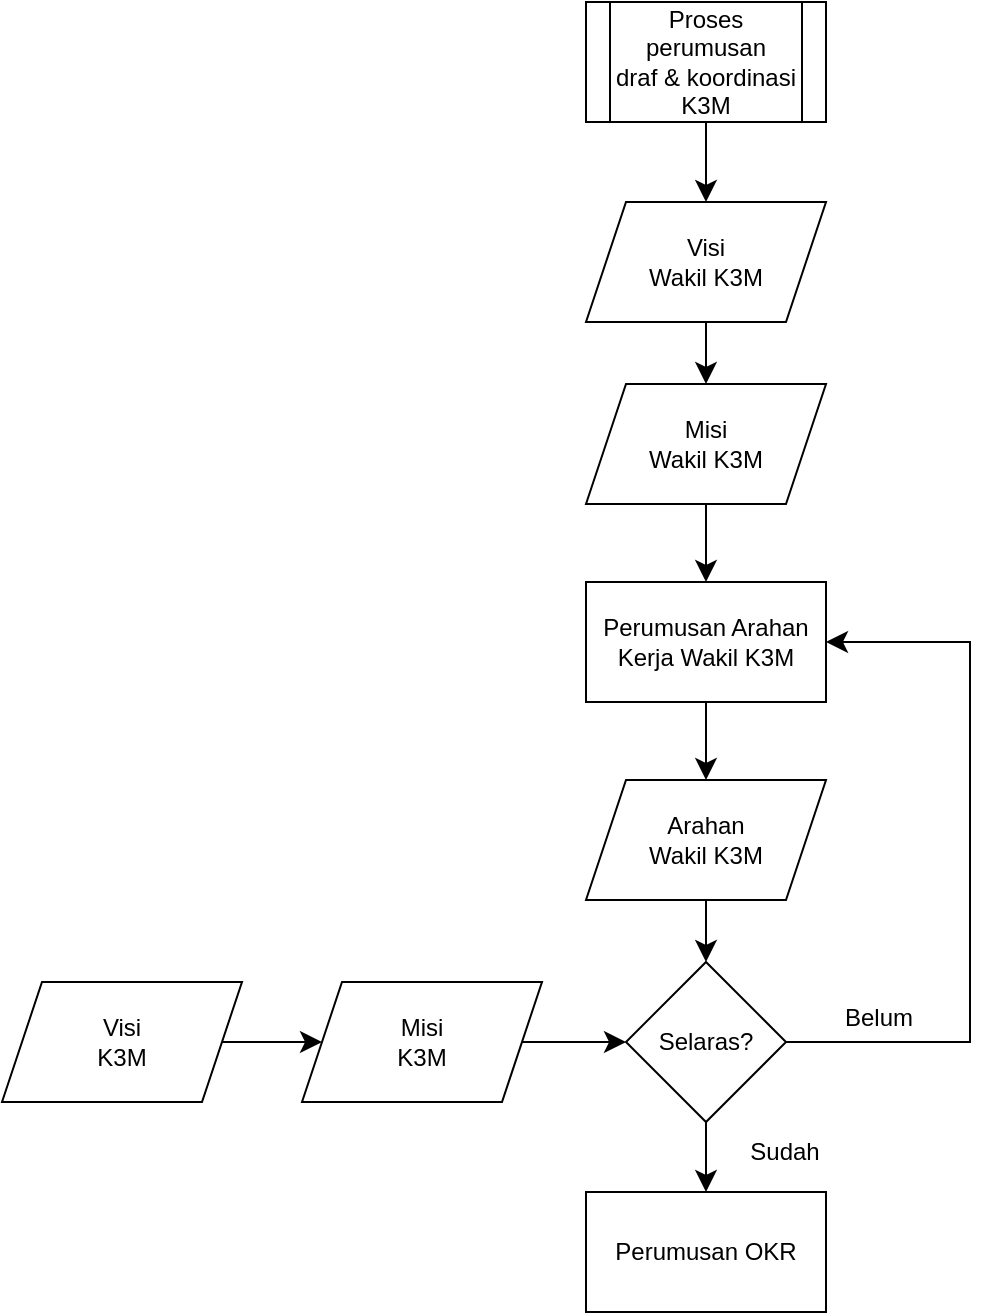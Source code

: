 <mxfile version="28.0.4" pages="2">
  <diagram name="Page-1" id="xbzbJ-3UCTDelYxSZl1v">
    <mxGraphModel dx="1626" dy="1081" grid="0" gridSize="10" guides="1" tooltips="1" connect="1" arrows="1" fold="1" page="0" pageScale="1" pageWidth="850" pageHeight="1100" math="0" shadow="0">
      <root>
        <mxCell id="0" />
        <mxCell id="1" parent="0" />
        <mxCell id="dG16Mn7EQhKd0ABuNoU0-9" style="edgeStyle=none;curved=1;rounded=0;orthogonalLoop=1;jettySize=auto;html=1;entryX=0.5;entryY=0;entryDx=0;entryDy=0;fontSize=12;startSize=8;endSize=8;" edge="1" parent="1" source="dG16Mn7EQhKd0ABuNoU0-7" target="dG16Mn7EQhKd0ABuNoU0-8">
          <mxGeometry relative="1" as="geometry" />
        </mxCell>
        <mxCell id="dG16Mn7EQhKd0ABuNoU0-7" value="Visi&lt;div&gt;Wakil K3M&lt;/div&gt;" style="shape=parallelogram;perimeter=parallelogramPerimeter;whiteSpace=wrap;html=1;fixedSize=1;" vertex="1" parent="1">
          <mxGeometry x="137" y="-28" width="120" height="60" as="geometry" />
        </mxCell>
        <mxCell id="dG16Mn7EQhKd0ABuNoU0-21" style="edgeStyle=none;curved=1;rounded=0;orthogonalLoop=1;jettySize=auto;html=1;entryX=0.5;entryY=0;entryDx=0;entryDy=0;fontSize=12;startSize=8;endSize=8;" edge="1" parent="1" source="dG16Mn7EQhKd0ABuNoU0-8" target="dG16Mn7EQhKd0ABuNoU0-20">
          <mxGeometry relative="1" as="geometry" />
        </mxCell>
        <mxCell id="dG16Mn7EQhKd0ABuNoU0-8" value="Misi&lt;div&gt;Wakil K3M&lt;/div&gt;" style="shape=parallelogram;perimeter=parallelogramPerimeter;whiteSpace=wrap;html=1;fixedSize=1;" vertex="1" parent="1">
          <mxGeometry x="137" y="63" width="120" height="60" as="geometry" />
        </mxCell>
        <mxCell id="dG16Mn7EQhKd0ABuNoU0-11" style="edgeStyle=none;curved=1;rounded=0;orthogonalLoop=1;jettySize=auto;html=1;entryX=0.5;entryY=0;entryDx=0;entryDy=0;fontSize=12;startSize=8;endSize=8;" edge="1" parent="1" source="dG16Mn7EQhKd0ABuNoU0-10" target="dG16Mn7EQhKd0ABuNoU0-7">
          <mxGeometry relative="1" as="geometry" />
        </mxCell>
        <mxCell id="dG16Mn7EQhKd0ABuNoU0-10" value="Proses perumusan&lt;div&gt;draf &amp;amp; koordinasi K3M&lt;/div&gt;" style="shape=process;whiteSpace=wrap;html=1;backgroundOutline=1;" vertex="1" parent="1">
          <mxGeometry x="137" y="-128" width="120" height="60" as="geometry" />
        </mxCell>
        <mxCell id="dG16Mn7EQhKd0ABuNoU0-15" style="edgeStyle=none;curved=1;rounded=0;orthogonalLoop=1;jettySize=auto;html=1;entryX=0.5;entryY=0;entryDx=0;entryDy=0;fontSize=12;startSize=8;endSize=8;" edge="1" parent="1" source="dG16Mn7EQhKd0ABuNoU0-12" target="dG16Mn7EQhKd0ABuNoU0-14">
          <mxGeometry relative="1" as="geometry" />
        </mxCell>
        <mxCell id="dG16Mn7EQhKd0ABuNoU0-12" value="Arahan&lt;div&gt;Wakil K3M&lt;/div&gt;" style="shape=parallelogram;perimeter=parallelogramPerimeter;whiteSpace=wrap;html=1;fixedSize=1;" vertex="1" parent="1">
          <mxGeometry x="137" y="261" width="120" height="60" as="geometry" />
        </mxCell>
        <mxCell id="dG16Mn7EQhKd0ABuNoU0-28" style="edgeStyle=orthogonalEdgeStyle;rounded=0;orthogonalLoop=1;jettySize=auto;html=1;entryX=1;entryY=0.5;entryDx=0;entryDy=0;fontSize=12;startSize=8;endSize=8;" edge="1" parent="1" source="dG16Mn7EQhKd0ABuNoU0-14" target="dG16Mn7EQhKd0ABuNoU0-20">
          <mxGeometry relative="1" as="geometry">
            <Array as="points">
              <mxPoint x="329" y="392" />
              <mxPoint x="329" y="192" />
            </Array>
          </mxGeometry>
        </mxCell>
        <mxCell id="dG16Mn7EQhKd0ABuNoU0-31" style="edgeStyle=none;curved=1;rounded=0;orthogonalLoop=1;jettySize=auto;html=1;entryX=0.5;entryY=0;entryDx=0;entryDy=0;fontSize=12;startSize=8;endSize=8;" edge="1" parent="1" source="dG16Mn7EQhKd0ABuNoU0-14" target="dG16Mn7EQhKd0ABuNoU0-30">
          <mxGeometry relative="1" as="geometry" />
        </mxCell>
        <mxCell id="dG16Mn7EQhKd0ABuNoU0-14" value="&lt;div&gt;Selaras?&lt;/div&gt;" style="rhombus;whiteSpace=wrap;html=1;" vertex="1" parent="1">
          <mxGeometry x="157" y="352" width="80" height="80" as="geometry" />
        </mxCell>
        <mxCell id="dG16Mn7EQhKd0ABuNoU0-17" style="edgeStyle=none;curved=1;rounded=0;orthogonalLoop=1;jettySize=auto;html=1;entryX=0;entryY=0.5;entryDx=0;entryDy=0;fontSize=12;startSize=8;endSize=8;" edge="1" parent="1" source="dG16Mn7EQhKd0ABuNoU0-16" target="dG16Mn7EQhKd0ABuNoU0-14">
          <mxGeometry relative="1" as="geometry" />
        </mxCell>
        <mxCell id="dG16Mn7EQhKd0ABuNoU0-16" value="Misi&lt;div&gt;K3M&lt;/div&gt;" style="shape=parallelogram;perimeter=parallelogramPerimeter;whiteSpace=wrap;html=1;fixedSize=1;" vertex="1" parent="1">
          <mxGeometry x="-5" y="362" width="120" height="60" as="geometry" />
        </mxCell>
        <mxCell id="dG16Mn7EQhKd0ABuNoU0-19" style="edgeStyle=none;curved=1;rounded=0;orthogonalLoop=1;jettySize=auto;html=1;entryX=0;entryY=0.5;entryDx=0;entryDy=0;fontSize=12;startSize=8;endSize=8;" edge="1" parent="1" source="dG16Mn7EQhKd0ABuNoU0-18" target="dG16Mn7EQhKd0ABuNoU0-16">
          <mxGeometry relative="1" as="geometry" />
        </mxCell>
        <mxCell id="dG16Mn7EQhKd0ABuNoU0-18" value="Visi&lt;div&gt;K3M&lt;/div&gt;" style="shape=parallelogram;perimeter=parallelogramPerimeter;whiteSpace=wrap;html=1;fixedSize=1;" vertex="1" parent="1">
          <mxGeometry x="-155" y="362" width="120" height="60" as="geometry" />
        </mxCell>
        <mxCell id="dG16Mn7EQhKd0ABuNoU0-22" style="edgeStyle=none;curved=1;rounded=0;orthogonalLoop=1;jettySize=auto;html=1;entryX=0.5;entryY=0;entryDx=0;entryDy=0;fontSize=12;startSize=8;endSize=8;" edge="1" parent="1" source="dG16Mn7EQhKd0ABuNoU0-20" target="dG16Mn7EQhKd0ABuNoU0-12">
          <mxGeometry relative="1" as="geometry" />
        </mxCell>
        <mxCell id="dG16Mn7EQhKd0ABuNoU0-20" value="Perumusan Arahan&lt;div&gt;Kerja Wakil K3M&lt;/div&gt;" style="rounded=0;whiteSpace=wrap;html=1;" vertex="1" parent="1">
          <mxGeometry x="137" y="162" width="120" height="60" as="geometry" />
        </mxCell>
        <mxCell id="dG16Mn7EQhKd0ABuNoU0-29" value="&lt;font style=&quot;font-size: 12px;&quot;&gt;Belum&lt;/font&gt;" style="text;html=1;align=center;verticalAlign=middle;resizable=0;points=[];autosize=1;strokeColor=none;fillColor=none;fontSize=16;" vertex="1" parent="1">
          <mxGeometry x="257" y="362" width="52" height="31" as="geometry" />
        </mxCell>
        <mxCell id="dG16Mn7EQhKd0ABuNoU0-30" value="Perumusan OKR" style="rounded=0;whiteSpace=wrap;html=1;" vertex="1" parent="1">
          <mxGeometry x="137" y="467" width="120" height="60" as="geometry" />
        </mxCell>
        <mxCell id="dG16Mn7EQhKd0ABuNoU0-32" value="&lt;font style=&quot;font-size: 12px;&quot;&gt;Sudah&lt;/font&gt;" style="text;html=1;align=center;verticalAlign=middle;resizable=0;points=[];autosize=1;strokeColor=none;fillColor=none;fontSize=16;" vertex="1" parent="1">
          <mxGeometry x="209" y="429" width="53" height="31" as="geometry" />
        </mxCell>
      </root>
    </mxGraphModel>
  </diagram>
  <diagram name="Copy of Page-1" id="ZVmkLsN4_3H_Z9j79LhN">
    <mxGraphModel dx="1442" dy="979" grid="0" gridSize="10" guides="1" tooltips="1" connect="1" arrows="1" fold="1" page="0" pageScale="1" pageWidth="850" pageHeight="1100" math="0" shadow="0">
      <root>
        <mxCell id="ngja8XqSXMeQMQUwbjpM-0" />
        <mxCell id="ngja8XqSXMeQMQUwbjpM-1" parent="ngja8XqSXMeQMQUwbjpM-0" />
        <mxCell id="ngja8XqSXMeQMQUwbjpM-2" style="edgeStyle=none;curved=1;rounded=0;orthogonalLoop=1;jettySize=auto;html=1;entryX=0.5;entryY=0;entryDx=0;entryDy=0;fontSize=12;startSize=8;endSize=8;" edge="1" parent="ngja8XqSXMeQMQUwbjpM-1" source="ngja8XqSXMeQMQUwbjpM-3" target="ngja8XqSXMeQMQUwbjpM-5">
          <mxGeometry relative="1" as="geometry" />
        </mxCell>
        <mxCell id="ngja8XqSXMeQMQUwbjpM-3" value="Visi&lt;div&gt;Wakil K3M&lt;/div&gt;" style="shape=parallelogram;perimeter=parallelogramPerimeter;whiteSpace=wrap;html=1;fixedSize=1;" vertex="1" parent="ngja8XqSXMeQMQUwbjpM-1">
          <mxGeometry x="137" y="-28" width="120" height="60" as="geometry" />
        </mxCell>
        <mxCell id="ngja8XqSXMeQMQUwbjpM-4" style="edgeStyle=none;curved=1;rounded=0;orthogonalLoop=1;jettySize=auto;html=1;entryX=0.5;entryY=0;entryDx=0;entryDy=0;fontSize=12;startSize=8;endSize=8;" edge="1" parent="ngja8XqSXMeQMQUwbjpM-1" source="ngja8XqSXMeQMQUwbjpM-5" target="ngja8XqSXMeQMQUwbjpM-18">
          <mxGeometry relative="1" as="geometry" />
        </mxCell>
        <mxCell id="ngja8XqSXMeQMQUwbjpM-5" value="Misi&lt;div&gt;Wakil K3M&lt;/div&gt;" style="shape=parallelogram;perimeter=parallelogramPerimeter;whiteSpace=wrap;html=1;fixedSize=1;" vertex="1" parent="ngja8XqSXMeQMQUwbjpM-1">
          <mxGeometry x="137" y="63" width="120" height="60" as="geometry" />
        </mxCell>
        <mxCell id="ngja8XqSXMeQMQUwbjpM-6" style="edgeStyle=none;curved=1;rounded=0;orthogonalLoop=1;jettySize=auto;html=1;entryX=0.5;entryY=0;entryDx=0;entryDy=0;fontSize=12;startSize=8;endSize=8;" edge="1" parent="ngja8XqSXMeQMQUwbjpM-1" source="ngja8XqSXMeQMQUwbjpM-7" target="ngja8XqSXMeQMQUwbjpM-3">
          <mxGeometry relative="1" as="geometry" />
        </mxCell>
        <mxCell id="ngja8XqSXMeQMQUwbjpM-7" value="Proses perumusan&lt;div&gt;draf &amp;amp; koordinasi K3M&lt;/div&gt;" style="shape=process;whiteSpace=wrap;html=1;backgroundOutline=1;" vertex="1" parent="ngja8XqSXMeQMQUwbjpM-1">
          <mxGeometry x="137" y="-128" width="120" height="60" as="geometry" />
        </mxCell>
        <mxCell id="ngja8XqSXMeQMQUwbjpM-8" style="edgeStyle=none;curved=1;rounded=0;orthogonalLoop=1;jettySize=auto;html=1;entryX=0.5;entryY=0;entryDx=0;entryDy=0;fontSize=12;startSize=8;endSize=8;" edge="1" parent="ngja8XqSXMeQMQUwbjpM-1" source="ngja8XqSXMeQMQUwbjpM-9" target="ngja8XqSXMeQMQUwbjpM-12">
          <mxGeometry relative="1" as="geometry" />
        </mxCell>
        <mxCell id="ngja8XqSXMeQMQUwbjpM-9" value="Arahan&lt;div&gt;Wakil K3M&lt;/div&gt;" style="shape=parallelogram;perimeter=parallelogramPerimeter;whiteSpace=wrap;html=1;fixedSize=1;" vertex="1" parent="ngja8XqSXMeQMQUwbjpM-1">
          <mxGeometry x="137" y="261" width="120" height="60" as="geometry" />
        </mxCell>
        <mxCell id="ngja8XqSXMeQMQUwbjpM-10" style="edgeStyle=orthogonalEdgeStyle;rounded=0;orthogonalLoop=1;jettySize=auto;html=1;entryX=1;entryY=0.5;entryDx=0;entryDy=0;fontSize=12;startSize=8;endSize=8;" edge="1" parent="ngja8XqSXMeQMQUwbjpM-1" source="ngja8XqSXMeQMQUwbjpM-12" target="ngja8XqSXMeQMQUwbjpM-18">
          <mxGeometry relative="1" as="geometry">
            <Array as="points">
              <mxPoint x="329" y="392" />
              <mxPoint x="329" y="192" />
            </Array>
          </mxGeometry>
        </mxCell>
        <mxCell id="ngja8XqSXMeQMQUwbjpM-11" style="edgeStyle=none;curved=1;rounded=0;orthogonalLoop=1;jettySize=auto;html=1;entryX=0.5;entryY=0;entryDx=0;entryDy=0;fontSize=12;startSize=8;endSize=8;" edge="1" parent="ngja8XqSXMeQMQUwbjpM-1" source="ngja8XqSXMeQMQUwbjpM-12" target="ngja8XqSXMeQMQUwbjpM-20">
          <mxGeometry relative="1" as="geometry" />
        </mxCell>
        <mxCell id="ngja8XqSXMeQMQUwbjpM-12" value="&lt;div&gt;Selaras?&lt;/div&gt;" style="rhombus;whiteSpace=wrap;html=1;" vertex="1" parent="ngja8XqSXMeQMQUwbjpM-1">
          <mxGeometry x="157" y="352" width="80" height="80" as="geometry" />
        </mxCell>
        <mxCell id="ngja8XqSXMeQMQUwbjpM-13" style="edgeStyle=none;curved=1;rounded=0;orthogonalLoop=1;jettySize=auto;html=1;entryX=0;entryY=0.5;entryDx=0;entryDy=0;fontSize=12;startSize=8;endSize=8;" edge="1" parent="ngja8XqSXMeQMQUwbjpM-1" source="ngja8XqSXMeQMQUwbjpM-14" target="ngja8XqSXMeQMQUwbjpM-12">
          <mxGeometry relative="1" as="geometry" />
        </mxCell>
        <mxCell id="ngja8XqSXMeQMQUwbjpM-14" value="Arahan K3M" style="shape=parallelogram;perimeter=parallelogramPerimeter;whiteSpace=wrap;html=1;fixedSize=1;" vertex="1" parent="ngja8XqSXMeQMQUwbjpM-1">
          <mxGeometry x="-5" y="362" width="120" height="60" as="geometry" />
        </mxCell>
        <mxCell id="ngja8XqSXMeQMQUwbjpM-17" style="edgeStyle=none;curved=1;rounded=0;orthogonalLoop=1;jettySize=auto;html=1;entryX=0.5;entryY=0;entryDx=0;entryDy=0;fontSize=12;startSize=8;endSize=8;" edge="1" parent="ngja8XqSXMeQMQUwbjpM-1" source="ngja8XqSXMeQMQUwbjpM-18" target="ngja8XqSXMeQMQUwbjpM-9">
          <mxGeometry relative="1" as="geometry" />
        </mxCell>
        <mxCell id="ngja8XqSXMeQMQUwbjpM-18" value="Perumusan Arahan&lt;div&gt;Kerja Wakil K3M&lt;/div&gt;" style="rounded=0;whiteSpace=wrap;html=1;" vertex="1" parent="ngja8XqSXMeQMQUwbjpM-1">
          <mxGeometry x="137" y="162" width="120" height="60" as="geometry" />
        </mxCell>
        <mxCell id="ngja8XqSXMeQMQUwbjpM-19" value="&lt;font style=&quot;font-size: 12px;&quot;&gt;Belum&lt;/font&gt;" style="text;html=1;align=center;verticalAlign=middle;resizable=0;points=[];autosize=1;strokeColor=none;fillColor=none;fontSize=16;" vertex="1" parent="ngja8XqSXMeQMQUwbjpM-1">
          <mxGeometry x="257" y="362" width="52" height="31" as="geometry" />
        </mxCell>
        <mxCell id="ngja8XqSXMeQMQUwbjpM-20" value="Perumusan OKR" style="rounded=0;whiteSpace=wrap;html=1;" vertex="1" parent="ngja8XqSXMeQMQUwbjpM-1">
          <mxGeometry x="137" y="467" width="120" height="60" as="geometry" />
        </mxCell>
        <mxCell id="ngja8XqSXMeQMQUwbjpM-21" value="&lt;font style=&quot;font-size: 12px;&quot;&gt;Sudah&lt;/font&gt;" style="text;html=1;align=center;verticalAlign=middle;resizable=0;points=[];autosize=1;strokeColor=none;fillColor=none;fontSize=16;" vertex="1" parent="ngja8XqSXMeQMQUwbjpM-1">
          <mxGeometry x="209" y="429" width="53" height="31" as="geometry" />
        </mxCell>
      </root>
    </mxGraphModel>
  </diagram>
</mxfile>
